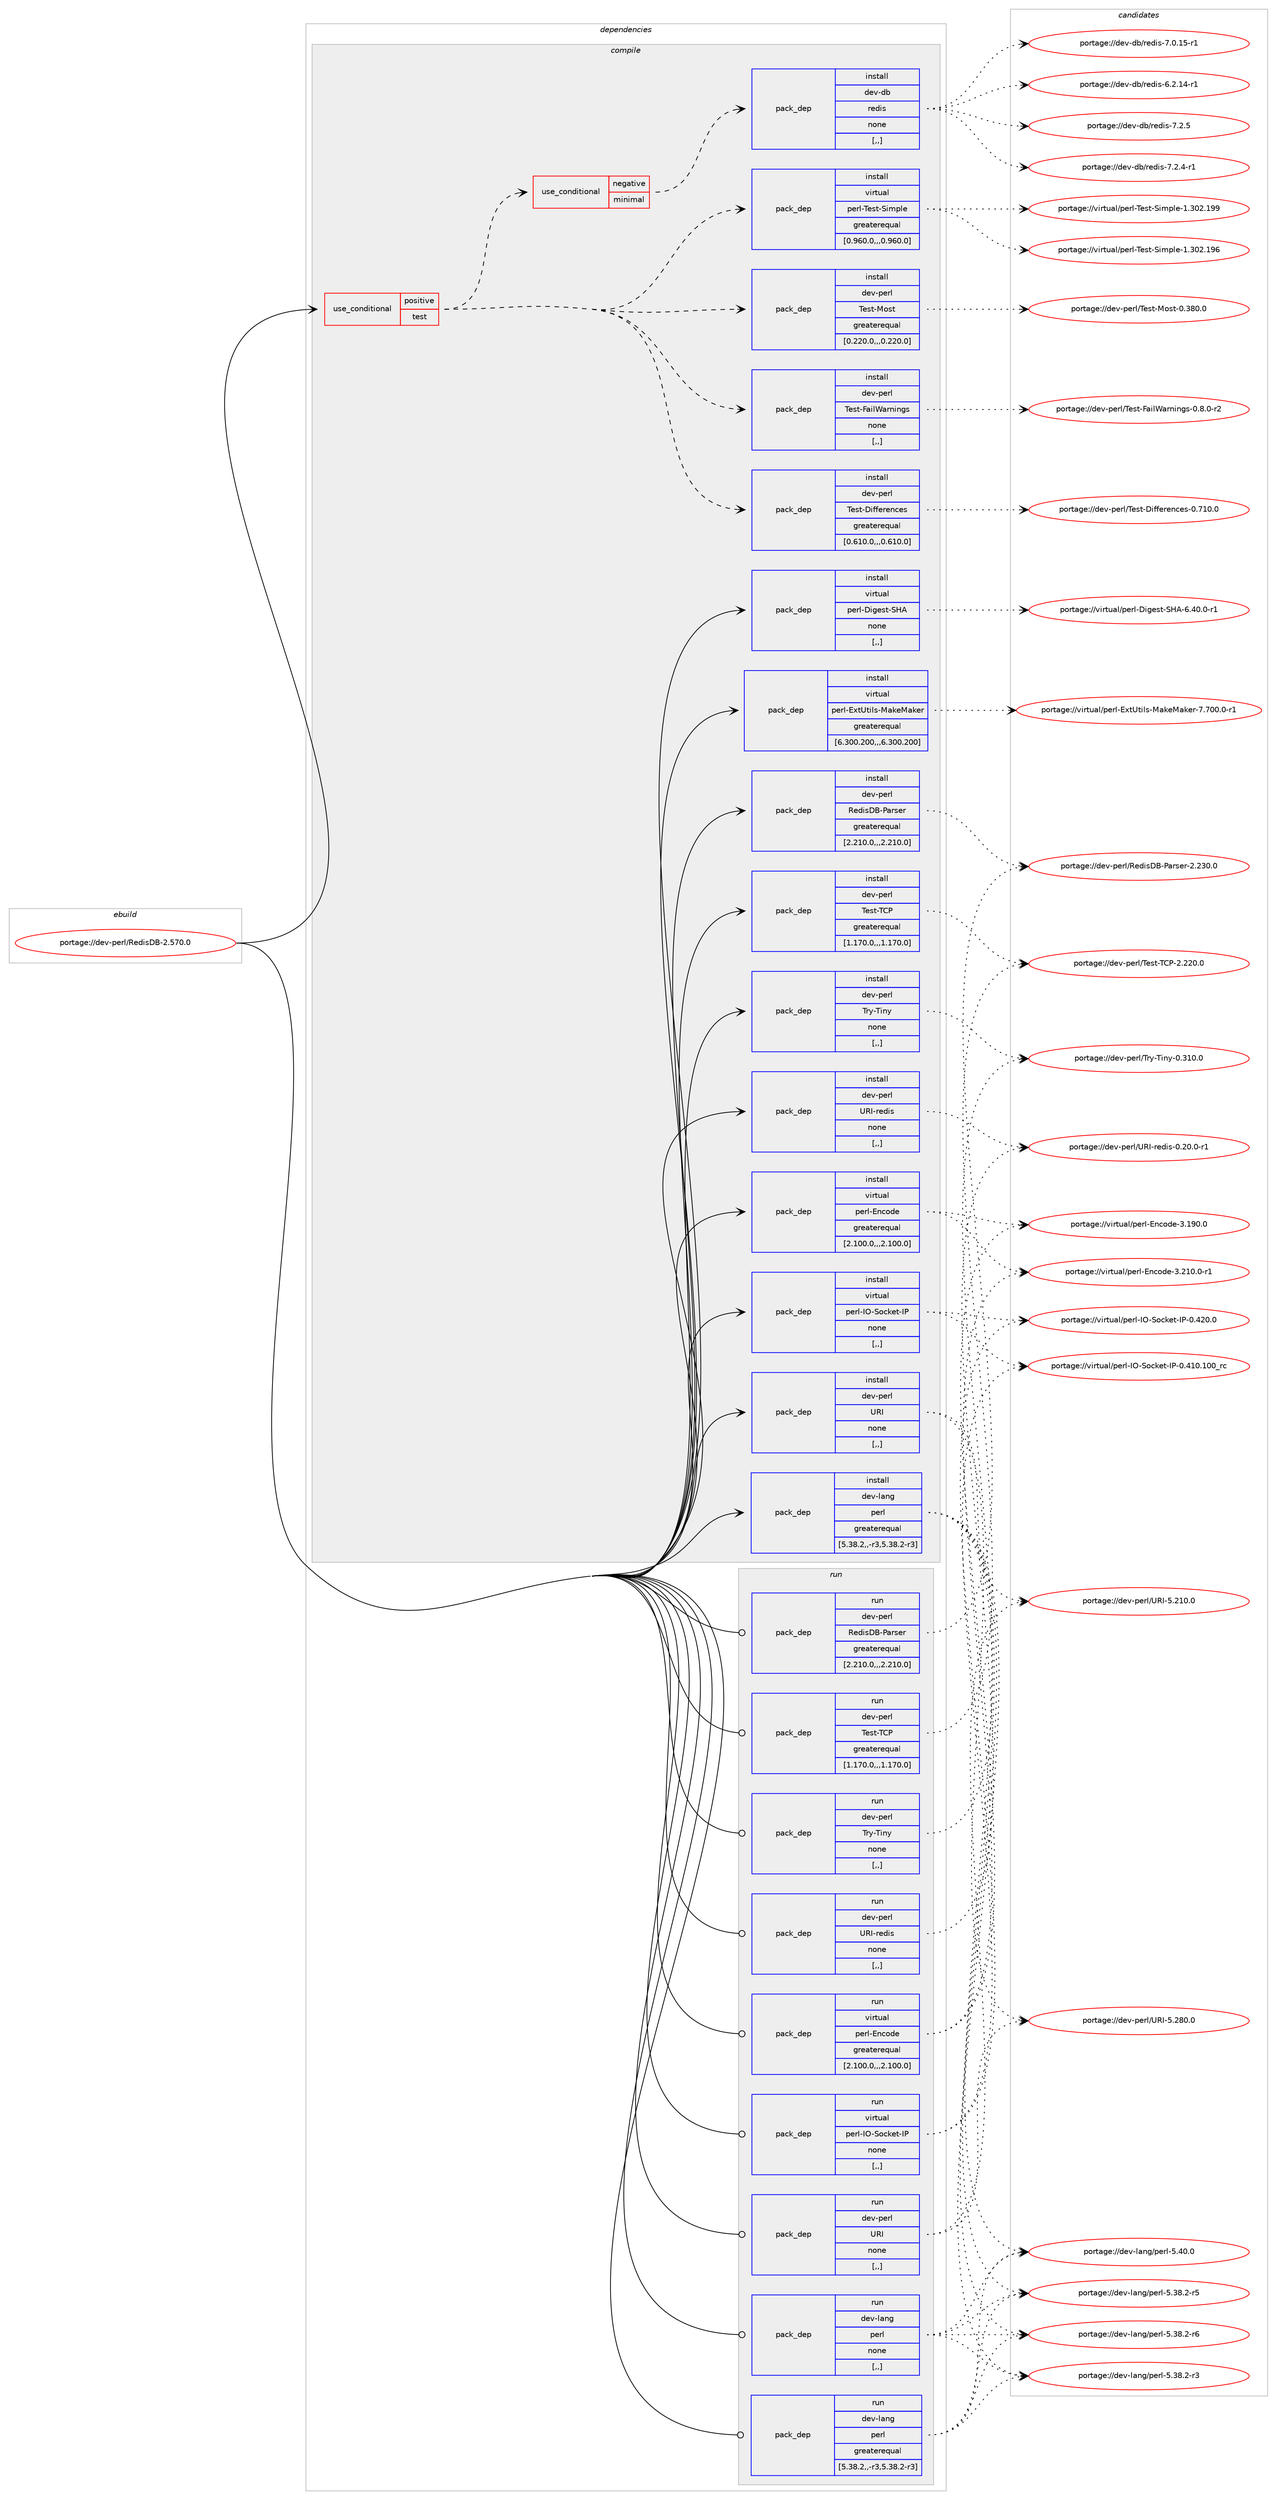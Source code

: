 digraph prolog {

# *************
# Graph options
# *************

newrank=true;
concentrate=true;
compound=true;
graph [rankdir=LR,fontname=Helvetica,fontsize=10,ranksep=1.5];#, ranksep=2.5, nodesep=0.2];
edge  [arrowhead=vee];
node  [fontname=Helvetica,fontsize=10];

# **********
# The ebuild
# **********

subgraph cluster_leftcol {
color=gray;
label=<<i>ebuild</i>>;
id [label="portage://dev-perl/RedisDB-2.570.0", color=red, width=4, href="../dev-perl/RedisDB-2.570.0.svg"];
}

# ****************
# The dependencies
# ****************

subgraph cluster_midcol {
color=gray;
label=<<i>dependencies</i>>;
subgraph cluster_compile {
fillcolor="#eeeeee";
style=filled;
label=<<i>compile</i>>;
subgraph cond29996 {
dependency135960 [label=<<TABLE BORDER="0" CELLBORDER="1" CELLSPACING="0" CELLPADDING="4"><TR><TD ROWSPAN="3" CELLPADDING="10">use_conditional</TD></TR><TR><TD>positive</TD></TR><TR><TD>test</TD></TR></TABLE>>, shape=none, color=red];
subgraph cond29997 {
dependency135961 [label=<<TABLE BORDER="0" CELLBORDER="1" CELLSPACING="0" CELLPADDING="4"><TR><TD ROWSPAN="3" CELLPADDING="10">use_conditional</TD></TR><TR><TD>negative</TD></TR><TR><TD>minimal</TD></TR></TABLE>>, shape=none, color=red];
subgraph pack104731 {
dependency135962 [label=<<TABLE BORDER="0" CELLBORDER="1" CELLSPACING="0" CELLPADDING="4" WIDTH="220"><TR><TD ROWSPAN="6" CELLPADDING="30">pack_dep</TD></TR><TR><TD WIDTH="110">install</TD></TR><TR><TD>dev-db</TD></TR><TR><TD>redis</TD></TR><TR><TD>none</TD></TR><TR><TD>[,,]</TD></TR></TABLE>>, shape=none, color=blue];
}
dependency135961:e -> dependency135962:w [weight=20,style="dashed",arrowhead="vee"];
}
dependency135960:e -> dependency135961:w [weight=20,style="dashed",arrowhead="vee"];
subgraph pack104732 {
dependency135963 [label=<<TABLE BORDER="0" CELLBORDER="1" CELLSPACING="0" CELLPADDING="4" WIDTH="220"><TR><TD ROWSPAN="6" CELLPADDING="30">pack_dep</TD></TR><TR><TD WIDTH="110">install</TD></TR><TR><TD>dev-perl</TD></TR><TR><TD>Test-Differences</TD></TR><TR><TD>greaterequal</TD></TR><TR><TD>[0.610.0,,,0.610.0]</TD></TR></TABLE>>, shape=none, color=blue];
}
dependency135960:e -> dependency135963:w [weight=20,style="dashed",arrowhead="vee"];
subgraph pack104733 {
dependency135964 [label=<<TABLE BORDER="0" CELLBORDER="1" CELLSPACING="0" CELLPADDING="4" WIDTH="220"><TR><TD ROWSPAN="6" CELLPADDING="30">pack_dep</TD></TR><TR><TD WIDTH="110">install</TD></TR><TR><TD>dev-perl</TD></TR><TR><TD>Test-FailWarnings</TD></TR><TR><TD>none</TD></TR><TR><TD>[,,]</TD></TR></TABLE>>, shape=none, color=blue];
}
dependency135960:e -> dependency135964:w [weight=20,style="dashed",arrowhead="vee"];
subgraph pack104734 {
dependency135965 [label=<<TABLE BORDER="0" CELLBORDER="1" CELLSPACING="0" CELLPADDING="4" WIDTH="220"><TR><TD ROWSPAN="6" CELLPADDING="30">pack_dep</TD></TR><TR><TD WIDTH="110">install</TD></TR><TR><TD>dev-perl</TD></TR><TR><TD>Test-Most</TD></TR><TR><TD>greaterequal</TD></TR><TR><TD>[0.220.0,,,0.220.0]</TD></TR></TABLE>>, shape=none, color=blue];
}
dependency135960:e -> dependency135965:w [weight=20,style="dashed",arrowhead="vee"];
subgraph pack104735 {
dependency135966 [label=<<TABLE BORDER="0" CELLBORDER="1" CELLSPACING="0" CELLPADDING="4" WIDTH="220"><TR><TD ROWSPAN="6" CELLPADDING="30">pack_dep</TD></TR><TR><TD WIDTH="110">install</TD></TR><TR><TD>virtual</TD></TR><TR><TD>perl-Test-Simple</TD></TR><TR><TD>greaterequal</TD></TR><TR><TD>[0.960.0,,,0.960.0]</TD></TR></TABLE>>, shape=none, color=blue];
}
dependency135960:e -> dependency135966:w [weight=20,style="dashed",arrowhead="vee"];
}
id:e -> dependency135960:w [weight=20,style="solid",arrowhead="vee"];
subgraph pack104736 {
dependency135967 [label=<<TABLE BORDER="0" CELLBORDER="1" CELLSPACING="0" CELLPADDING="4" WIDTH="220"><TR><TD ROWSPAN="6" CELLPADDING="30">pack_dep</TD></TR><TR><TD WIDTH="110">install</TD></TR><TR><TD>dev-lang</TD></TR><TR><TD>perl</TD></TR><TR><TD>greaterequal</TD></TR><TR><TD>[5.38.2,,-r3,5.38.2-r3]</TD></TR></TABLE>>, shape=none, color=blue];
}
id:e -> dependency135967:w [weight=20,style="solid",arrowhead="vee"];
subgraph pack104737 {
dependency135968 [label=<<TABLE BORDER="0" CELLBORDER="1" CELLSPACING="0" CELLPADDING="4" WIDTH="220"><TR><TD ROWSPAN="6" CELLPADDING="30">pack_dep</TD></TR><TR><TD WIDTH="110">install</TD></TR><TR><TD>dev-perl</TD></TR><TR><TD>RedisDB-Parser</TD></TR><TR><TD>greaterequal</TD></TR><TR><TD>[2.210.0,,,2.210.0]</TD></TR></TABLE>>, shape=none, color=blue];
}
id:e -> dependency135968:w [weight=20,style="solid",arrowhead="vee"];
subgraph pack104738 {
dependency135969 [label=<<TABLE BORDER="0" CELLBORDER="1" CELLSPACING="0" CELLPADDING="4" WIDTH="220"><TR><TD ROWSPAN="6" CELLPADDING="30">pack_dep</TD></TR><TR><TD WIDTH="110">install</TD></TR><TR><TD>dev-perl</TD></TR><TR><TD>Test-TCP</TD></TR><TR><TD>greaterequal</TD></TR><TR><TD>[1.170.0,,,1.170.0]</TD></TR></TABLE>>, shape=none, color=blue];
}
id:e -> dependency135969:w [weight=20,style="solid",arrowhead="vee"];
subgraph pack104739 {
dependency135970 [label=<<TABLE BORDER="0" CELLBORDER="1" CELLSPACING="0" CELLPADDING="4" WIDTH="220"><TR><TD ROWSPAN="6" CELLPADDING="30">pack_dep</TD></TR><TR><TD WIDTH="110">install</TD></TR><TR><TD>dev-perl</TD></TR><TR><TD>Try-Tiny</TD></TR><TR><TD>none</TD></TR><TR><TD>[,,]</TD></TR></TABLE>>, shape=none, color=blue];
}
id:e -> dependency135970:w [weight=20,style="solid",arrowhead="vee"];
subgraph pack104740 {
dependency135971 [label=<<TABLE BORDER="0" CELLBORDER="1" CELLSPACING="0" CELLPADDING="4" WIDTH="220"><TR><TD ROWSPAN="6" CELLPADDING="30">pack_dep</TD></TR><TR><TD WIDTH="110">install</TD></TR><TR><TD>dev-perl</TD></TR><TR><TD>URI</TD></TR><TR><TD>none</TD></TR><TR><TD>[,,]</TD></TR></TABLE>>, shape=none, color=blue];
}
id:e -> dependency135971:w [weight=20,style="solid",arrowhead="vee"];
subgraph pack104741 {
dependency135972 [label=<<TABLE BORDER="0" CELLBORDER="1" CELLSPACING="0" CELLPADDING="4" WIDTH="220"><TR><TD ROWSPAN="6" CELLPADDING="30">pack_dep</TD></TR><TR><TD WIDTH="110">install</TD></TR><TR><TD>dev-perl</TD></TR><TR><TD>URI-redis</TD></TR><TR><TD>none</TD></TR><TR><TD>[,,]</TD></TR></TABLE>>, shape=none, color=blue];
}
id:e -> dependency135972:w [weight=20,style="solid",arrowhead="vee"];
subgraph pack104742 {
dependency135973 [label=<<TABLE BORDER="0" CELLBORDER="1" CELLSPACING="0" CELLPADDING="4" WIDTH="220"><TR><TD ROWSPAN="6" CELLPADDING="30">pack_dep</TD></TR><TR><TD WIDTH="110">install</TD></TR><TR><TD>virtual</TD></TR><TR><TD>perl-Digest-SHA</TD></TR><TR><TD>none</TD></TR><TR><TD>[,,]</TD></TR></TABLE>>, shape=none, color=blue];
}
id:e -> dependency135973:w [weight=20,style="solid",arrowhead="vee"];
subgraph pack104743 {
dependency135974 [label=<<TABLE BORDER="0" CELLBORDER="1" CELLSPACING="0" CELLPADDING="4" WIDTH="220"><TR><TD ROWSPAN="6" CELLPADDING="30">pack_dep</TD></TR><TR><TD WIDTH="110">install</TD></TR><TR><TD>virtual</TD></TR><TR><TD>perl-Encode</TD></TR><TR><TD>greaterequal</TD></TR><TR><TD>[2.100.0,,,2.100.0]</TD></TR></TABLE>>, shape=none, color=blue];
}
id:e -> dependency135974:w [weight=20,style="solid",arrowhead="vee"];
subgraph pack104744 {
dependency135975 [label=<<TABLE BORDER="0" CELLBORDER="1" CELLSPACING="0" CELLPADDING="4" WIDTH="220"><TR><TD ROWSPAN="6" CELLPADDING="30">pack_dep</TD></TR><TR><TD WIDTH="110">install</TD></TR><TR><TD>virtual</TD></TR><TR><TD>perl-ExtUtils-MakeMaker</TD></TR><TR><TD>greaterequal</TD></TR><TR><TD>[6.300.200,,,6.300.200]</TD></TR></TABLE>>, shape=none, color=blue];
}
id:e -> dependency135975:w [weight=20,style="solid",arrowhead="vee"];
subgraph pack104745 {
dependency135976 [label=<<TABLE BORDER="0" CELLBORDER="1" CELLSPACING="0" CELLPADDING="4" WIDTH="220"><TR><TD ROWSPAN="6" CELLPADDING="30">pack_dep</TD></TR><TR><TD WIDTH="110">install</TD></TR><TR><TD>virtual</TD></TR><TR><TD>perl-IO-Socket-IP</TD></TR><TR><TD>none</TD></TR><TR><TD>[,,]</TD></TR></TABLE>>, shape=none, color=blue];
}
id:e -> dependency135976:w [weight=20,style="solid",arrowhead="vee"];
}
subgraph cluster_compileandrun {
fillcolor="#eeeeee";
style=filled;
label=<<i>compile and run</i>>;
}
subgraph cluster_run {
fillcolor="#eeeeee";
style=filled;
label=<<i>run</i>>;
subgraph pack104746 {
dependency135977 [label=<<TABLE BORDER="0" CELLBORDER="1" CELLSPACING="0" CELLPADDING="4" WIDTH="220"><TR><TD ROWSPAN="6" CELLPADDING="30">pack_dep</TD></TR><TR><TD WIDTH="110">run</TD></TR><TR><TD>dev-lang</TD></TR><TR><TD>perl</TD></TR><TR><TD>greaterequal</TD></TR><TR><TD>[5.38.2,,-r3,5.38.2-r3]</TD></TR></TABLE>>, shape=none, color=blue];
}
id:e -> dependency135977:w [weight=20,style="solid",arrowhead="odot"];
subgraph pack104747 {
dependency135978 [label=<<TABLE BORDER="0" CELLBORDER="1" CELLSPACING="0" CELLPADDING="4" WIDTH="220"><TR><TD ROWSPAN="6" CELLPADDING="30">pack_dep</TD></TR><TR><TD WIDTH="110">run</TD></TR><TR><TD>dev-lang</TD></TR><TR><TD>perl</TD></TR><TR><TD>none</TD></TR><TR><TD>[,,]</TD></TR></TABLE>>, shape=none, color=blue];
}
id:e -> dependency135978:w [weight=20,style="solid",arrowhead="odot"];
subgraph pack104748 {
dependency135979 [label=<<TABLE BORDER="0" CELLBORDER="1" CELLSPACING="0" CELLPADDING="4" WIDTH="220"><TR><TD ROWSPAN="6" CELLPADDING="30">pack_dep</TD></TR><TR><TD WIDTH="110">run</TD></TR><TR><TD>dev-perl</TD></TR><TR><TD>RedisDB-Parser</TD></TR><TR><TD>greaterequal</TD></TR><TR><TD>[2.210.0,,,2.210.0]</TD></TR></TABLE>>, shape=none, color=blue];
}
id:e -> dependency135979:w [weight=20,style="solid",arrowhead="odot"];
subgraph pack104749 {
dependency135980 [label=<<TABLE BORDER="0" CELLBORDER="1" CELLSPACING="0" CELLPADDING="4" WIDTH="220"><TR><TD ROWSPAN="6" CELLPADDING="30">pack_dep</TD></TR><TR><TD WIDTH="110">run</TD></TR><TR><TD>dev-perl</TD></TR><TR><TD>Test-TCP</TD></TR><TR><TD>greaterequal</TD></TR><TR><TD>[1.170.0,,,1.170.0]</TD></TR></TABLE>>, shape=none, color=blue];
}
id:e -> dependency135980:w [weight=20,style="solid",arrowhead="odot"];
subgraph pack104750 {
dependency135981 [label=<<TABLE BORDER="0" CELLBORDER="1" CELLSPACING="0" CELLPADDING="4" WIDTH="220"><TR><TD ROWSPAN="6" CELLPADDING="30">pack_dep</TD></TR><TR><TD WIDTH="110">run</TD></TR><TR><TD>dev-perl</TD></TR><TR><TD>Try-Tiny</TD></TR><TR><TD>none</TD></TR><TR><TD>[,,]</TD></TR></TABLE>>, shape=none, color=blue];
}
id:e -> dependency135981:w [weight=20,style="solid",arrowhead="odot"];
subgraph pack104751 {
dependency135982 [label=<<TABLE BORDER="0" CELLBORDER="1" CELLSPACING="0" CELLPADDING="4" WIDTH="220"><TR><TD ROWSPAN="6" CELLPADDING="30">pack_dep</TD></TR><TR><TD WIDTH="110">run</TD></TR><TR><TD>dev-perl</TD></TR><TR><TD>URI</TD></TR><TR><TD>none</TD></TR><TR><TD>[,,]</TD></TR></TABLE>>, shape=none, color=blue];
}
id:e -> dependency135982:w [weight=20,style="solid",arrowhead="odot"];
subgraph pack104752 {
dependency135983 [label=<<TABLE BORDER="0" CELLBORDER="1" CELLSPACING="0" CELLPADDING="4" WIDTH="220"><TR><TD ROWSPAN="6" CELLPADDING="30">pack_dep</TD></TR><TR><TD WIDTH="110">run</TD></TR><TR><TD>dev-perl</TD></TR><TR><TD>URI-redis</TD></TR><TR><TD>none</TD></TR><TR><TD>[,,]</TD></TR></TABLE>>, shape=none, color=blue];
}
id:e -> dependency135983:w [weight=20,style="solid",arrowhead="odot"];
subgraph pack104753 {
dependency135984 [label=<<TABLE BORDER="0" CELLBORDER="1" CELLSPACING="0" CELLPADDING="4" WIDTH="220"><TR><TD ROWSPAN="6" CELLPADDING="30">pack_dep</TD></TR><TR><TD WIDTH="110">run</TD></TR><TR><TD>virtual</TD></TR><TR><TD>perl-Encode</TD></TR><TR><TD>greaterequal</TD></TR><TR><TD>[2.100.0,,,2.100.0]</TD></TR></TABLE>>, shape=none, color=blue];
}
id:e -> dependency135984:w [weight=20,style="solid",arrowhead="odot"];
subgraph pack104754 {
dependency135985 [label=<<TABLE BORDER="0" CELLBORDER="1" CELLSPACING="0" CELLPADDING="4" WIDTH="220"><TR><TD ROWSPAN="6" CELLPADDING="30">pack_dep</TD></TR><TR><TD WIDTH="110">run</TD></TR><TR><TD>virtual</TD></TR><TR><TD>perl-IO-Socket-IP</TD></TR><TR><TD>none</TD></TR><TR><TD>[,,]</TD></TR></TABLE>>, shape=none, color=blue];
}
id:e -> dependency135985:w [weight=20,style="solid",arrowhead="odot"];
}
}

# **************
# The candidates
# **************

subgraph cluster_choices {
rank=same;
color=gray;
label=<<i>candidates</i>>;

subgraph choice104731 {
color=black;
nodesep=1;
choice100101118451009847114101100105115455546504653 [label="portage://dev-db/redis-7.2.5", color=red, width=4,href="../dev-db/redis-7.2.5.svg"];
choice1001011184510098471141011001051154555465046524511449 [label="portage://dev-db/redis-7.2.4-r1", color=red, width=4,href="../dev-db/redis-7.2.4-r1.svg"];
choice100101118451009847114101100105115455546484649534511449 [label="portage://dev-db/redis-7.0.15-r1", color=red, width=4,href="../dev-db/redis-7.0.15-r1.svg"];
choice100101118451009847114101100105115455446504649524511449 [label="portage://dev-db/redis-6.2.14-r1", color=red, width=4,href="../dev-db/redis-6.2.14-r1.svg"];
dependency135962:e -> choice100101118451009847114101100105115455546504653:w [style=dotted,weight="100"];
dependency135962:e -> choice1001011184510098471141011001051154555465046524511449:w [style=dotted,weight="100"];
dependency135962:e -> choice100101118451009847114101100105115455546484649534511449:w [style=dotted,weight="100"];
dependency135962:e -> choice100101118451009847114101100105115455446504649524511449:w [style=dotted,weight="100"];
}
subgraph choice104732 {
color=black;
nodesep=1;
choice1001011184511210111410847841011151164568105102102101114101110991011154548465549484648 [label="portage://dev-perl/Test-Differences-0.710.0", color=red, width=4,href="../dev-perl/Test-Differences-0.710.0.svg"];
dependency135963:e -> choice1001011184511210111410847841011151164568105102102101114101110991011154548465549484648:w [style=dotted,weight="100"];
}
subgraph choice104733 {
color=black;
nodesep=1;
choice10010111845112101114108478410111511645709710510887971141101051101031154548465646484511450 [label="portage://dev-perl/Test-FailWarnings-0.8.0-r2", color=red, width=4,href="../dev-perl/Test-FailWarnings-0.8.0-r2.svg"];
dependency135964:e -> choice10010111845112101114108478410111511645709710510887971141101051101031154548465646484511450:w [style=dotted,weight="100"];
}
subgraph choice104734 {
color=black;
nodesep=1;
choice10010111845112101114108478410111511645771111151164548465156484648 [label="portage://dev-perl/Test-Most-0.380.0", color=red, width=4,href="../dev-perl/Test-Most-0.380.0.svg"];
dependency135965:e -> choice10010111845112101114108478410111511645771111151164548465156484648:w [style=dotted,weight="100"];
}
subgraph choice104735 {
color=black;
nodesep=1;
choice11810511411611797108471121011141084584101115116458310510911210810145494651485046495757 [label="portage://virtual/perl-Test-Simple-1.302.199", color=red, width=4,href="../virtual/perl-Test-Simple-1.302.199.svg"];
choice11810511411611797108471121011141084584101115116458310510911210810145494651485046495754 [label="portage://virtual/perl-Test-Simple-1.302.196", color=red, width=4,href="../virtual/perl-Test-Simple-1.302.196.svg"];
dependency135966:e -> choice11810511411611797108471121011141084584101115116458310510911210810145494651485046495757:w [style=dotted,weight="100"];
dependency135966:e -> choice11810511411611797108471121011141084584101115116458310510911210810145494651485046495754:w [style=dotted,weight="100"];
}
subgraph choice104736 {
color=black;
nodesep=1;
choice10010111845108971101034711210111410845534652484648 [label="portage://dev-lang/perl-5.40.0", color=red, width=4,href="../dev-lang/perl-5.40.0.svg"];
choice100101118451089711010347112101114108455346515646504511454 [label="portage://dev-lang/perl-5.38.2-r6", color=red, width=4,href="../dev-lang/perl-5.38.2-r6.svg"];
choice100101118451089711010347112101114108455346515646504511453 [label="portage://dev-lang/perl-5.38.2-r5", color=red, width=4,href="../dev-lang/perl-5.38.2-r5.svg"];
choice100101118451089711010347112101114108455346515646504511451 [label="portage://dev-lang/perl-5.38.2-r3", color=red, width=4,href="../dev-lang/perl-5.38.2-r3.svg"];
dependency135967:e -> choice10010111845108971101034711210111410845534652484648:w [style=dotted,weight="100"];
dependency135967:e -> choice100101118451089711010347112101114108455346515646504511454:w [style=dotted,weight="100"];
dependency135967:e -> choice100101118451089711010347112101114108455346515646504511453:w [style=dotted,weight="100"];
dependency135967:e -> choice100101118451089711010347112101114108455346515646504511451:w [style=dotted,weight="100"];
}
subgraph choice104737 {
color=black;
nodesep=1;
choice10010111845112101114108478210110010511568664580971141151011144550465051484648 [label="portage://dev-perl/RedisDB-Parser-2.230.0", color=red, width=4,href="../dev-perl/RedisDB-Parser-2.230.0.svg"];
dependency135968:e -> choice10010111845112101114108478210110010511568664580971141151011144550465051484648:w [style=dotted,weight="100"];
}
subgraph choice104738 {
color=black;
nodesep=1;
choice100101118451121011141084784101115116458467804550465050484648 [label="portage://dev-perl/Test-TCP-2.220.0", color=red, width=4,href="../dev-perl/Test-TCP-2.220.0.svg"];
dependency135969:e -> choice100101118451121011141084784101115116458467804550465050484648:w [style=dotted,weight="100"];
}
subgraph choice104739 {
color=black;
nodesep=1;
choice10010111845112101114108478411412145841051101214548465149484648 [label="portage://dev-perl/Try-Tiny-0.310.0", color=red, width=4,href="../dev-perl/Try-Tiny-0.310.0.svg"];
dependency135970:e -> choice10010111845112101114108478411412145841051101214548465149484648:w [style=dotted,weight="100"];
}
subgraph choice104740 {
color=black;
nodesep=1;
choice10010111845112101114108478582734553465056484648 [label="portage://dev-perl/URI-5.280.0", color=red, width=4,href="../dev-perl/URI-5.280.0.svg"];
choice10010111845112101114108478582734553465049484648 [label="portage://dev-perl/URI-5.210.0", color=red, width=4,href="../dev-perl/URI-5.210.0.svg"];
dependency135971:e -> choice10010111845112101114108478582734553465056484648:w [style=dotted,weight="100"];
dependency135971:e -> choice10010111845112101114108478582734553465049484648:w [style=dotted,weight="100"];
}
subgraph choice104741 {
color=black;
nodesep=1;
choice100101118451121011141084785827345114101100105115454846504846484511449 [label="portage://dev-perl/URI-redis-0.20.0-r1", color=red, width=4,href="../dev-perl/URI-redis-0.20.0-r1.svg"];
dependency135972:e -> choice100101118451121011141084785827345114101100105115454846504846484511449:w [style=dotted,weight="100"];
}
subgraph choice104742 {
color=black;
nodesep=1;
choice1181051141161179710847112101114108456810510310111511645837265455446524846484511449 [label="portage://virtual/perl-Digest-SHA-6.40.0-r1", color=red, width=4,href="../virtual/perl-Digest-SHA-6.40.0-r1.svg"];
dependency135973:e -> choice1181051141161179710847112101114108456810510310111511645837265455446524846484511449:w [style=dotted,weight="100"];
}
subgraph choice104743 {
color=black;
nodesep=1;
choice118105114116117971084711210111410845691109911110010145514650494846484511449 [label="portage://virtual/perl-Encode-3.210.0-r1", color=red, width=4,href="../virtual/perl-Encode-3.210.0-r1.svg"];
choice11810511411611797108471121011141084569110991111001014551464957484648 [label="portage://virtual/perl-Encode-3.190.0", color=red, width=4,href="../virtual/perl-Encode-3.190.0.svg"];
dependency135974:e -> choice118105114116117971084711210111410845691109911110010145514650494846484511449:w [style=dotted,weight="100"];
dependency135974:e -> choice11810511411611797108471121011141084569110991111001014551464957484648:w [style=dotted,weight="100"];
}
subgraph choice104744 {
color=black;
nodesep=1;
choice1181051141161179710847112101114108456912011685116105108115457797107101779710710111445554655484846484511449 [label="portage://virtual/perl-ExtUtils-MakeMaker-7.700.0-r1", color=red, width=4,href="../virtual/perl-ExtUtils-MakeMaker-7.700.0-r1.svg"];
dependency135975:e -> choice1181051141161179710847112101114108456912011685116105108115457797107101779710710111445554655484846484511449:w [style=dotted,weight="100"];
}
subgraph choice104745 {
color=black;
nodesep=1;
choice11810511411611797108471121011141084573794583111991071011164573804548465250484648 [label="portage://virtual/perl-IO-Socket-IP-0.420.0", color=red, width=4,href="../virtual/perl-IO-Socket-IP-0.420.0.svg"];
choice1181051141161179710847112101114108457379458311199107101116457380454846524948464948489511499 [label="portage://virtual/perl-IO-Socket-IP-0.410.100_rc", color=red, width=4,href="../virtual/perl-IO-Socket-IP-0.410.100_rc.svg"];
dependency135976:e -> choice11810511411611797108471121011141084573794583111991071011164573804548465250484648:w [style=dotted,weight="100"];
dependency135976:e -> choice1181051141161179710847112101114108457379458311199107101116457380454846524948464948489511499:w [style=dotted,weight="100"];
}
subgraph choice104746 {
color=black;
nodesep=1;
choice10010111845108971101034711210111410845534652484648 [label="portage://dev-lang/perl-5.40.0", color=red, width=4,href="../dev-lang/perl-5.40.0.svg"];
choice100101118451089711010347112101114108455346515646504511454 [label="portage://dev-lang/perl-5.38.2-r6", color=red, width=4,href="../dev-lang/perl-5.38.2-r6.svg"];
choice100101118451089711010347112101114108455346515646504511453 [label="portage://dev-lang/perl-5.38.2-r5", color=red, width=4,href="../dev-lang/perl-5.38.2-r5.svg"];
choice100101118451089711010347112101114108455346515646504511451 [label="portage://dev-lang/perl-5.38.2-r3", color=red, width=4,href="../dev-lang/perl-5.38.2-r3.svg"];
dependency135977:e -> choice10010111845108971101034711210111410845534652484648:w [style=dotted,weight="100"];
dependency135977:e -> choice100101118451089711010347112101114108455346515646504511454:w [style=dotted,weight="100"];
dependency135977:e -> choice100101118451089711010347112101114108455346515646504511453:w [style=dotted,weight="100"];
dependency135977:e -> choice100101118451089711010347112101114108455346515646504511451:w [style=dotted,weight="100"];
}
subgraph choice104747 {
color=black;
nodesep=1;
choice10010111845108971101034711210111410845534652484648 [label="portage://dev-lang/perl-5.40.0", color=red, width=4,href="../dev-lang/perl-5.40.0.svg"];
choice100101118451089711010347112101114108455346515646504511454 [label="portage://dev-lang/perl-5.38.2-r6", color=red, width=4,href="../dev-lang/perl-5.38.2-r6.svg"];
choice100101118451089711010347112101114108455346515646504511453 [label="portage://dev-lang/perl-5.38.2-r5", color=red, width=4,href="../dev-lang/perl-5.38.2-r5.svg"];
choice100101118451089711010347112101114108455346515646504511451 [label="portage://dev-lang/perl-5.38.2-r3", color=red, width=4,href="../dev-lang/perl-5.38.2-r3.svg"];
dependency135978:e -> choice10010111845108971101034711210111410845534652484648:w [style=dotted,weight="100"];
dependency135978:e -> choice100101118451089711010347112101114108455346515646504511454:w [style=dotted,weight="100"];
dependency135978:e -> choice100101118451089711010347112101114108455346515646504511453:w [style=dotted,weight="100"];
dependency135978:e -> choice100101118451089711010347112101114108455346515646504511451:w [style=dotted,weight="100"];
}
subgraph choice104748 {
color=black;
nodesep=1;
choice10010111845112101114108478210110010511568664580971141151011144550465051484648 [label="portage://dev-perl/RedisDB-Parser-2.230.0", color=red, width=4,href="../dev-perl/RedisDB-Parser-2.230.0.svg"];
dependency135979:e -> choice10010111845112101114108478210110010511568664580971141151011144550465051484648:w [style=dotted,weight="100"];
}
subgraph choice104749 {
color=black;
nodesep=1;
choice100101118451121011141084784101115116458467804550465050484648 [label="portage://dev-perl/Test-TCP-2.220.0", color=red, width=4,href="../dev-perl/Test-TCP-2.220.0.svg"];
dependency135980:e -> choice100101118451121011141084784101115116458467804550465050484648:w [style=dotted,weight="100"];
}
subgraph choice104750 {
color=black;
nodesep=1;
choice10010111845112101114108478411412145841051101214548465149484648 [label="portage://dev-perl/Try-Tiny-0.310.0", color=red, width=4,href="../dev-perl/Try-Tiny-0.310.0.svg"];
dependency135981:e -> choice10010111845112101114108478411412145841051101214548465149484648:w [style=dotted,weight="100"];
}
subgraph choice104751 {
color=black;
nodesep=1;
choice10010111845112101114108478582734553465056484648 [label="portage://dev-perl/URI-5.280.0", color=red, width=4,href="../dev-perl/URI-5.280.0.svg"];
choice10010111845112101114108478582734553465049484648 [label="portage://dev-perl/URI-5.210.0", color=red, width=4,href="../dev-perl/URI-5.210.0.svg"];
dependency135982:e -> choice10010111845112101114108478582734553465056484648:w [style=dotted,weight="100"];
dependency135982:e -> choice10010111845112101114108478582734553465049484648:w [style=dotted,weight="100"];
}
subgraph choice104752 {
color=black;
nodesep=1;
choice100101118451121011141084785827345114101100105115454846504846484511449 [label="portage://dev-perl/URI-redis-0.20.0-r1", color=red, width=4,href="../dev-perl/URI-redis-0.20.0-r1.svg"];
dependency135983:e -> choice100101118451121011141084785827345114101100105115454846504846484511449:w [style=dotted,weight="100"];
}
subgraph choice104753 {
color=black;
nodesep=1;
choice118105114116117971084711210111410845691109911110010145514650494846484511449 [label="portage://virtual/perl-Encode-3.210.0-r1", color=red, width=4,href="../virtual/perl-Encode-3.210.0-r1.svg"];
choice11810511411611797108471121011141084569110991111001014551464957484648 [label="portage://virtual/perl-Encode-3.190.0", color=red, width=4,href="../virtual/perl-Encode-3.190.0.svg"];
dependency135984:e -> choice118105114116117971084711210111410845691109911110010145514650494846484511449:w [style=dotted,weight="100"];
dependency135984:e -> choice11810511411611797108471121011141084569110991111001014551464957484648:w [style=dotted,weight="100"];
}
subgraph choice104754 {
color=black;
nodesep=1;
choice11810511411611797108471121011141084573794583111991071011164573804548465250484648 [label="portage://virtual/perl-IO-Socket-IP-0.420.0", color=red, width=4,href="../virtual/perl-IO-Socket-IP-0.420.0.svg"];
choice1181051141161179710847112101114108457379458311199107101116457380454846524948464948489511499 [label="portage://virtual/perl-IO-Socket-IP-0.410.100_rc", color=red, width=4,href="../virtual/perl-IO-Socket-IP-0.410.100_rc.svg"];
dependency135985:e -> choice11810511411611797108471121011141084573794583111991071011164573804548465250484648:w [style=dotted,weight="100"];
dependency135985:e -> choice1181051141161179710847112101114108457379458311199107101116457380454846524948464948489511499:w [style=dotted,weight="100"];
}
}

}
